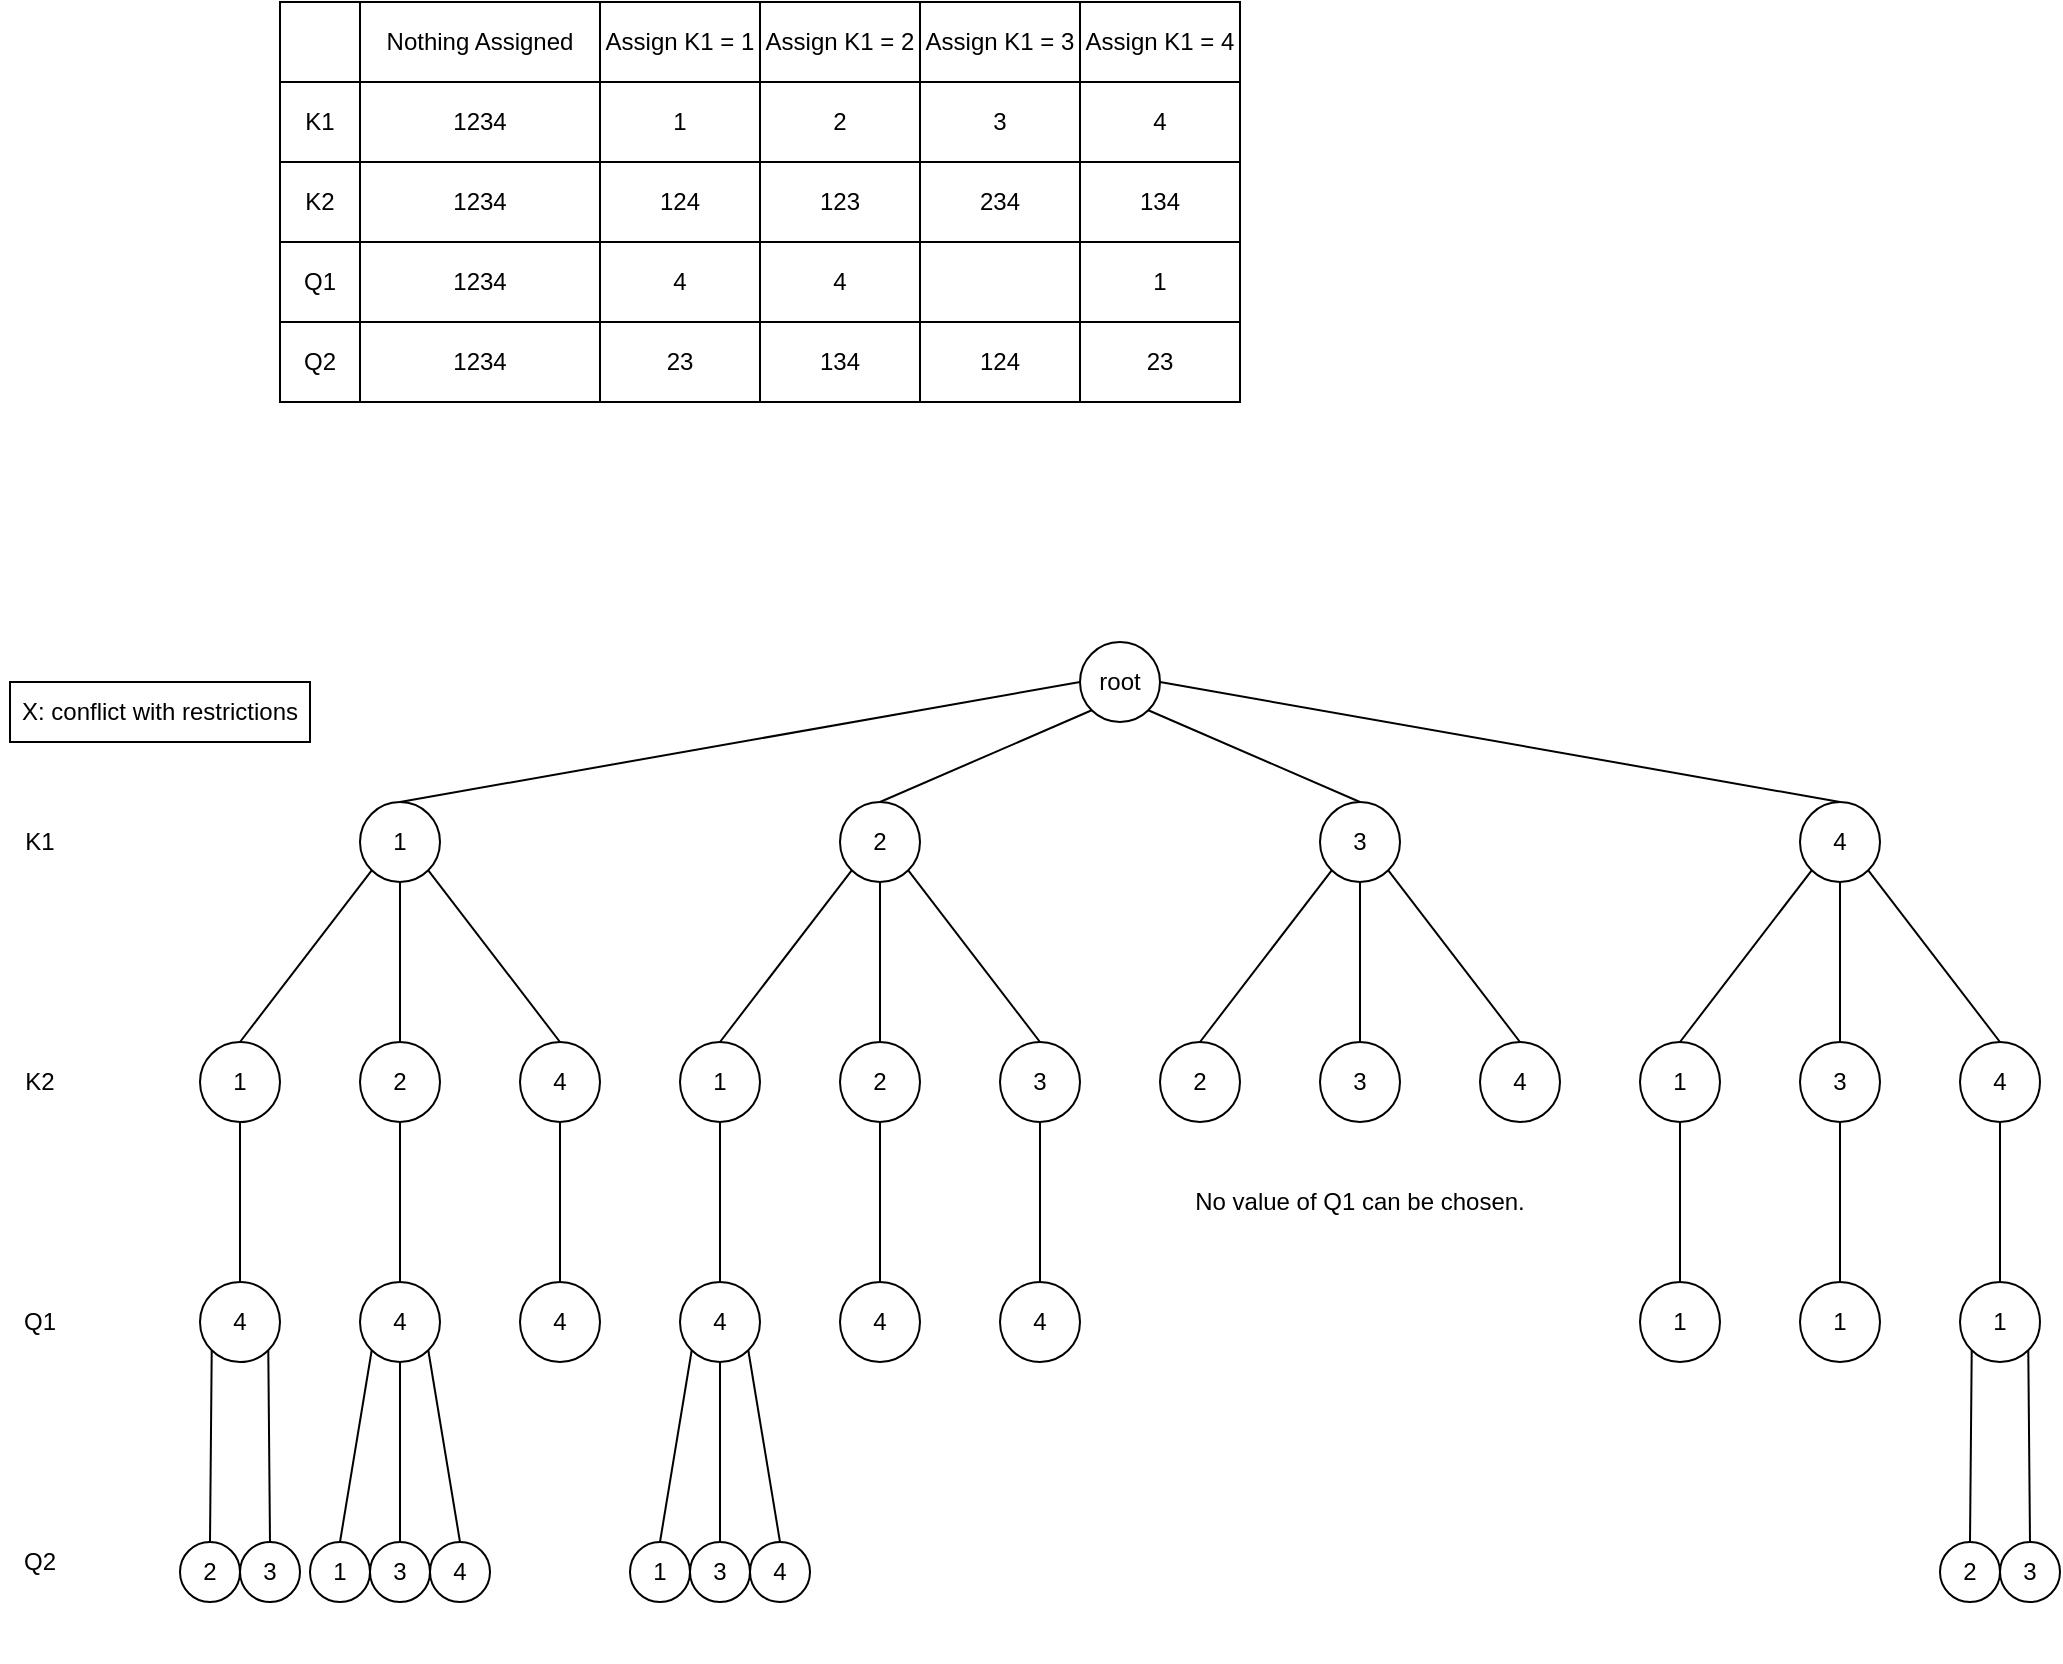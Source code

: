 <mxfile version="12.7.0" type="device"><diagram id="lPkrWO71H2mfUKzhfrYQ" name="Page-1"><mxGraphModel dx="1954" dy="982" grid="1" gridSize="10" guides="1" tooltips="1" connect="1" arrows="1" fold="1" page="1" pageScale="1" pageWidth="827" pageHeight="1169" math="0" shadow="0"><root><mxCell id="0"/><mxCell id="1" parent="0"/><mxCell id="3oShQ2EWenb39ZRBJE7d-5" value="K1" style="rounded=0;whiteSpace=wrap;html=1;" vertex="1" parent="1"><mxGeometry x="80" y="400" width="40" height="40" as="geometry"/></mxCell><mxCell id="3oShQ2EWenb39ZRBJE7d-6" value="K2" style="rounded=0;whiteSpace=wrap;html=1;" vertex="1" parent="1"><mxGeometry x="80" y="440" width="40" height="40" as="geometry"/></mxCell><mxCell id="3oShQ2EWenb39ZRBJE7d-7" value="Q1" style="rounded=0;whiteSpace=wrap;html=1;" vertex="1" parent="1"><mxGeometry x="80" y="480" width="40" height="40" as="geometry"/></mxCell><mxCell id="3oShQ2EWenb39ZRBJE7d-8" value="Q2" style="rounded=0;whiteSpace=wrap;html=1;" vertex="1" parent="1"><mxGeometry x="80" y="520" width="40" height="40" as="geometry"/></mxCell><mxCell id="3oShQ2EWenb39ZRBJE7d-9" value="1234" style="rounded=0;whiteSpace=wrap;html=1;" vertex="1" parent="1"><mxGeometry x="120" y="400" width="120" height="40" as="geometry"/></mxCell><mxCell id="3oShQ2EWenb39ZRBJE7d-10" value="" style="rounded=0;whiteSpace=wrap;html=1;" vertex="1" parent="1"><mxGeometry x="80" y="360" width="40" height="40" as="geometry"/></mxCell><mxCell id="3oShQ2EWenb39ZRBJE7d-11" value="Nothing Assigned" style="rounded=0;whiteSpace=wrap;html=1;" vertex="1" parent="1"><mxGeometry x="120" y="360" width="120" height="40" as="geometry"/></mxCell><mxCell id="3oShQ2EWenb39ZRBJE7d-12" value="1234" style="rounded=0;whiteSpace=wrap;html=1;" vertex="1" parent="1"><mxGeometry x="120" y="440" width="120" height="40" as="geometry"/></mxCell><mxCell id="3oShQ2EWenb39ZRBJE7d-13" value="1234" style="rounded=0;whiteSpace=wrap;html=1;" vertex="1" parent="1"><mxGeometry x="120" y="480" width="120" height="40" as="geometry"/></mxCell><mxCell id="3oShQ2EWenb39ZRBJE7d-16" value="1234" style="rounded=0;whiteSpace=wrap;html=1;" vertex="1" parent="1"><mxGeometry x="120" y="520" width="120" height="40" as="geometry"/></mxCell><mxCell id="3oShQ2EWenb39ZRBJE7d-17" value="Assign K1 = 1" style="rounded=0;whiteSpace=wrap;html=1;" vertex="1" parent="1"><mxGeometry x="240" y="360" width="80" height="40" as="geometry"/></mxCell><mxCell id="3oShQ2EWenb39ZRBJE7d-19" value="Assign K1 = 2" style="rounded=0;whiteSpace=wrap;html=1;" vertex="1" parent="1"><mxGeometry x="320" y="360" width="80" height="40" as="geometry"/></mxCell><mxCell id="3oShQ2EWenb39ZRBJE7d-20" value="Assign K1 = 3" style="rounded=0;whiteSpace=wrap;html=1;" vertex="1" parent="1"><mxGeometry x="400" y="360" width="80" height="40" as="geometry"/></mxCell><mxCell id="3oShQ2EWenb39ZRBJE7d-21" value="Assign K1 = 4" style="rounded=0;whiteSpace=wrap;html=1;" vertex="1" parent="1"><mxGeometry x="480" y="360" width="80" height="40" as="geometry"/></mxCell><mxCell id="3oShQ2EWenb39ZRBJE7d-22" value="1" style="rounded=0;whiteSpace=wrap;html=1;" vertex="1" parent="1"><mxGeometry x="240" y="400" width="80" height="40" as="geometry"/></mxCell><mxCell id="3oShQ2EWenb39ZRBJE7d-23" value="4" style="rounded=0;whiteSpace=wrap;html=1;" vertex="1" parent="1"><mxGeometry x="240" y="480" width="80" height="40" as="geometry"/></mxCell><mxCell id="3oShQ2EWenb39ZRBJE7d-24" value="23" style="rounded=0;whiteSpace=wrap;html=1;" vertex="1" parent="1"><mxGeometry x="240" y="520" width="80" height="40" as="geometry"/></mxCell><mxCell id="3oShQ2EWenb39ZRBJE7d-25" value="124" style="rounded=0;whiteSpace=wrap;html=1;" vertex="1" parent="1"><mxGeometry x="240" y="440" width="80" height="40" as="geometry"/></mxCell><mxCell id="3oShQ2EWenb39ZRBJE7d-26" value="2" style="rounded=0;whiteSpace=wrap;html=1;" vertex="1" parent="1"><mxGeometry x="320" y="400" width="80" height="40" as="geometry"/></mxCell><mxCell id="3oShQ2EWenb39ZRBJE7d-27" value="4" style="rounded=0;whiteSpace=wrap;html=1;" vertex="1" parent="1"><mxGeometry x="320" y="480" width="80" height="40" as="geometry"/></mxCell><mxCell id="3oShQ2EWenb39ZRBJE7d-28" value="134" style="rounded=0;whiteSpace=wrap;html=1;" vertex="1" parent="1"><mxGeometry x="320" y="520" width="80" height="40" as="geometry"/></mxCell><mxCell id="3oShQ2EWenb39ZRBJE7d-29" value="123" style="rounded=0;whiteSpace=wrap;html=1;" vertex="1" parent="1"><mxGeometry x="320" y="440" width="80" height="40" as="geometry"/></mxCell><mxCell id="3oShQ2EWenb39ZRBJE7d-30" value="3" style="rounded=0;whiteSpace=wrap;html=1;" vertex="1" parent="1"><mxGeometry x="400" y="400" width="80" height="40" as="geometry"/></mxCell><mxCell id="3oShQ2EWenb39ZRBJE7d-31" value="" style="rounded=0;whiteSpace=wrap;html=1;" vertex="1" parent="1"><mxGeometry x="400" y="480" width="80" height="40" as="geometry"/></mxCell><mxCell id="3oShQ2EWenb39ZRBJE7d-32" value="124" style="rounded=0;whiteSpace=wrap;html=1;" vertex="1" parent="1"><mxGeometry x="400" y="520" width="80" height="40" as="geometry"/></mxCell><mxCell id="3oShQ2EWenb39ZRBJE7d-33" value="234" style="rounded=0;whiteSpace=wrap;html=1;" vertex="1" parent="1"><mxGeometry x="400" y="440" width="80" height="40" as="geometry"/></mxCell><mxCell id="3oShQ2EWenb39ZRBJE7d-34" value="4" style="rounded=0;whiteSpace=wrap;html=1;" vertex="1" parent="1"><mxGeometry x="480" y="400" width="80" height="40" as="geometry"/></mxCell><mxCell id="3oShQ2EWenb39ZRBJE7d-35" value="1" style="rounded=0;whiteSpace=wrap;html=1;" vertex="1" parent="1"><mxGeometry x="480" y="480" width="80" height="40" as="geometry"/></mxCell><mxCell id="3oShQ2EWenb39ZRBJE7d-36" value="23" style="rounded=0;whiteSpace=wrap;html=1;" vertex="1" parent="1"><mxGeometry x="480" y="520" width="80" height="40" as="geometry"/></mxCell><mxCell id="3oShQ2EWenb39ZRBJE7d-37" value="134" style="rounded=0;whiteSpace=wrap;html=1;" vertex="1" parent="1"><mxGeometry x="480" y="440" width="80" height="40" as="geometry"/></mxCell><mxCell id="3oShQ2EWenb39ZRBJE7d-38" value="root" style="ellipse;whiteSpace=wrap;html=1;aspect=fixed;" vertex="1" parent="1"><mxGeometry x="480" y="680" width="40" height="40" as="geometry"/></mxCell><mxCell id="3oShQ2EWenb39ZRBJE7d-39" value="1" style="ellipse;whiteSpace=wrap;html=1;aspect=fixed;" vertex="1" parent="1"><mxGeometry x="120" y="760" width="40" height="40" as="geometry"/></mxCell><mxCell id="3oShQ2EWenb39ZRBJE7d-40" value="2" style="ellipse;whiteSpace=wrap;html=1;aspect=fixed;" vertex="1" parent="1"><mxGeometry x="360" y="760" width="40" height="40" as="geometry"/></mxCell><mxCell id="3oShQ2EWenb39ZRBJE7d-41" value="3" style="ellipse;whiteSpace=wrap;html=1;aspect=fixed;" vertex="1" parent="1"><mxGeometry x="600" y="760" width="40" height="40" as="geometry"/></mxCell><mxCell id="3oShQ2EWenb39ZRBJE7d-42" value="4" style="ellipse;whiteSpace=wrap;html=1;aspect=fixed;" vertex="1" parent="1"><mxGeometry x="840" y="760" width="40" height="40" as="geometry"/></mxCell><mxCell id="3oShQ2EWenb39ZRBJE7d-51" value="" style="endArrow=none;html=1;entryX=0;entryY=0.5;entryDx=0;entryDy=0;exitX=0.5;exitY=0;exitDx=0;exitDy=0;" edge="1" parent="1" source="3oShQ2EWenb39ZRBJE7d-39" target="3oShQ2EWenb39ZRBJE7d-38"><mxGeometry width="50" height="50" relative="1" as="geometry"><mxPoint x="365" y="770" as="sourcePoint"/><mxPoint x="415" y="720" as="targetPoint"/></mxGeometry></mxCell><mxCell id="3oShQ2EWenb39ZRBJE7d-52" value="" style="endArrow=none;html=1;entryX=0;entryY=1;entryDx=0;entryDy=0;exitX=0.5;exitY=0;exitDx=0;exitDy=0;" edge="1" parent="1" source="3oShQ2EWenb39ZRBJE7d-40" target="3oShQ2EWenb39ZRBJE7d-38"><mxGeometry width="50" height="50" relative="1" as="geometry"><mxPoint x="315" y="840" as="sourcePoint"/><mxPoint x="365" y="790" as="targetPoint"/></mxGeometry></mxCell><mxCell id="3oShQ2EWenb39ZRBJE7d-53" value="" style="endArrow=none;html=1;entryX=1;entryY=1;entryDx=0;entryDy=0;exitX=0.5;exitY=0;exitDx=0;exitDy=0;" edge="1" parent="1" source="3oShQ2EWenb39ZRBJE7d-41" target="3oShQ2EWenb39ZRBJE7d-38"><mxGeometry width="50" height="50" relative="1" as="geometry"><mxPoint x="465" y="820" as="sourcePoint"/><mxPoint x="515" y="770" as="targetPoint"/></mxGeometry></mxCell><mxCell id="3oShQ2EWenb39ZRBJE7d-54" value="" style="endArrow=none;html=1;entryX=1;entryY=0.5;entryDx=0;entryDy=0;exitX=0.5;exitY=0;exitDx=0;exitDy=0;" edge="1" parent="1" source="3oShQ2EWenb39ZRBJE7d-42" target="3oShQ2EWenb39ZRBJE7d-38"><mxGeometry width="50" height="50" relative="1" as="geometry"><mxPoint x="605" y="750" as="sourcePoint"/><mxPoint x="655" y="700" as="targetPoint"/></mxGeometry></mxCell><mxCell id="3oShQ2EWenb39ZRBJE7d-55" value="K1" style="text;html=1;strokeColor=none;fillColor=none;align=center;verticalAlign=middle;whiteSpace=wrap;rounded=0;" vertex="1" parent="1"><mxGeometry x="-60" y="770" width="40" height="20" as="geometry"/></mxCell><mxCell id="3oShQ2EWenb39ZRBJE7d-56" value="K2" style="text;html=1;strokeColor=none;fillColor=none;align=center;verticalAlign=middle;whiteSpace=wrap;rounded=0;" vertex="1" parent="1"><mxGeometry x="-60" y="890" width="40" height="20" as="geometry"/></mxCell><mxCell id="3oShQ2EWenb39ZRBJE7d-75" value="1" style="ellipse;whiteSpace=wrap;html=1;aspect=fixed;" vertex="1" parent="1"><mxGeometry x="40" y="880" width="40" height="40" as="geometry"/></mxCell><mxCell id="3oShQ2EWenb39ZRBJE7d-76" value="2" style="ellipse;whiteSpace=wrap;html=1;aspect=fixed;" vertex="1" parent="1"><mxGeometry x="120" y="880" width="40" height="40" as="geometry"/></mxCell><mxCell id="3oShQ2EWenb39ZRBJE7d-77" value="4" style="ellipse;whiteSpace=wrap;html=1;aspect=fixed;" vertex="1" parent="1"><mxGeometry x="200" y="880" width="40" height="40" as="geometry"/></mxCell><mxCell id="3oShQ2EWenb39ZRBJE7d-78" value="1" style="ellipse;whiteSpace=wrap;html=1;aspect=fixed;" vertex="1" parent="1"><mxGeometry x="280" y="880" width="40" height="40" as="geometry"/></mxCell><mxCell id="3oShQ2EWenb39ZRBJE7d-79" value="2" style="ellipse;whiteSpace=wrap;html=1;aspect=fixed;" vertex="1" parent="1"><mxGeometry x="360" y="880" width="40" height="40" as="geometry"/></mxCell><mxCell id="3oShQ2EWenb39ZRBJE7d-80" value="3" style="ellipse;whiteSpace=wrap;html=1;aspect=fixed;" vertex="1" parent="1"><mxGeometry x="440" y="880" width="40" height="40" as="geometry"/></mxCell><mxCell id="3oShQ2EWenb39ZRBJE7d-81" value="2" style="ellipse;whiteSpace=wrap;html=1;aspect=fixed;" vertex="1" parent="1"><mxGeometry x="520" y="880" width="40" height="40" as="geometry"/></mxCell><mxCell id="3oShQ2EWenb39ZRBJE7d-82" value="3" style="ellipse;whiteSpace=wrap;html=1;aspect=fixed;" vertex="1" parent="1"><mxGeometry x="600" y="880" width="40" height="40" as="geometry"/></mxCell><mxCell id="3oShQ2EWenb39ZRBJE7d-83" value="4" style="ellipse;whiteSpace=wrap;html=1;aspect=fixed;" vertex="1" parent="1"><mxGeometry x="680" y="880" width="40" height="40" as="geometry"/></mxCell><mxCell id="3oShQ2EWenb39ZRBJE7d-84" value="1" style="ellipse;whiteSpace=wrap;html=1;aspect=fixed;" vertex="1" parent="1"><mxGeometry x="760" y="880" width="40" height="40" as="geometry"/></mxCell><mxCell id="3oShQ2EWenb39ZRBJE7d-85" value="3" style="ellipse;whiteSpace=wrap;html=1;aspect=fixed;" vertex="1" parent="1"><mxGeometry x="840" y="880" width="40" height="40" as="geometry"/></mxCell><mxCell id="3oShQ2EWenb39ZRBJE7d-86" value="4" style="ellipse;whiteSpace=wrap;html=1;aspect=fixed;" vertex="1" parent="1"><mxGeometry x="920" y="880" width="40" height="40" as="geometry"/></mxCell><mxCell id="3oShQ2EWenb39ZRBJE7d-87" value="" style="endArrow=none;html=1;entryX=0;entryY=1;entryDx=0;entryDy=0;exitX=0.5;exitY=0;exitDx=0;exitDy=0;" edge="1" parent="1" source="3oShQ2EWenb39ZRBJE7d-75" target="3oShQ2EWenb39ZRBJE7d-39"><mxGeometry width="50" height="50" relative="1" as="geometry"><mxPoint x="110" y="870" as="sourcePoint"/><mxPoint x="160" y="820" as="targetPoint"/></mxGeometry></mxCell><mxCell id="3oShQ2EWenb39ZRBJE7d-88" value="" style="endArrow=none;html=1;entryX=0.5;entryY=1;entryDx=0;entryDy=0;exitX=0.5;exitY=0;exitDx=0;exitDy=0;" edge="1" parent="1" source="3oShQ2EWenb39ZRBJE7d-76" target="3oShQ2EWenb39ZRBJE7d-39"><mxGeometry width="50" height="50" relative="1" as="geometry"><mxPoint x="140" y="880" as="sourcePoint"/><mxPoint x="190" y="830" as="targetPoint"/></mxGeometry></mxCell><mxCell id="3oShQ2EWenb39ZRBJE7d-90" value="" style="endArrow=none;html=1;entryX=1;entryY=1;entryDx=0;entryDy=0;exitX=0.5;exitY=0;exitDx=0;exitDy=0;" edge="1" parent="1" source="3oShQ2EWenb39ZRBJE7d-77" target="3oShQ2EWenb39ZRBJE7d-39"><mxGeometry width="50" height="50" relative="1" as="geometry"><mxPoint x="190" y="870" as="sourcePoint"/><mxPoint x="240" y="820" as="targetPoint"/></mxGeometry></mxCell><mxCell id="3oShQ2EWenb39ZRBJE7d-92" value="" style="endArrow=none;html=1;entryX=0;entryY=1;entryDx=0;entryDy=0;exitX=0.5;exitY=0;exitDx=0;exitDy=0;" edge="1" parent="1" source="3oShQ2EWenb39ZRBJE7d-78" target="3oShQ2EWenb39ZRBJE7d-40"><mxGeometry width="50" height="50" relative="1" as="geometry"><mxPoint x="10" y="990" as="sourcePoint"/><mxPoint x="60" y="940" as="targetPoint"/></mxGeometry></mxCell><mxCell id="3oShQ2EWenb39ZRBJE7d-93" value="" style="endArrow=none;html=1;entryX=0.5;entryY=1;entryDx=0;entryDy=0;exitX=0.5;exitY=0;exitDx=0;exitDy=0;" edge="1" parent="1" source="3oShQ2EWenb39ZRBJE7d-79" target="3oShQ2EWenb39ZRBJE7d-40"><mxGeometry width="50" height="50" relative="1" as="geometry"><mxPoint x="10" y="990" as="sourcePoint"/><mxPoint x="60" y="940" as="targetPoint"/></mxGeometry></mxCell><mxCell id="3oShQ2EWenb39ZRBJE7d-94" value="" style="endArrow=none;html=1;entryX=1;entryY=1;entryDx=0;entryDy=0;exitX=0.5;exitY=0;exitDx=0;exitDy=0;" edge="1" parent="1" source="3oShQ2EWenb39ZRBJE7d-80" target="3oShQ2EWenb39ZRBJE7d-40"><mxGeometry width="50" height="50" relative="1" as="geometry"><mxPoint x="410" y="890" as="sourcePoint"/><mxPoint x="460" y="840" as="targetPoint"/></mxGeometry></mxCell><mxCell id="3oShQ2EWenb39ZRBJE7d-95" value="" style="endArrow=none;html=1;entryX=0;entryY=1;entryDx=0;entryDy=0;exitX=0.5;exitY=0;exitDx=0;exitDy=0;" edge="1" parent="1" source="3oShQ2EWenb39ZRBJE7d-81" target="3oShQ2EWenb39ZRBJE7d-41"><mxGeometry width="50" height="50" relative="1" as="geometry"><mxPoint x="500" y="880" as="sourcePoint"/><mxPoint x="550" y="830" as="targetPoint"/></mxGeometry></mxCell><mxCell id="3oShQ2EWenb39ZRBJE7d-96" value="" style="endArrow=none;html=1;entryX=0.5;entryY=1;entryDx=0;entryDy=0;exitX=0.5;exitY=0;exitDx=0;exitDy=0;" edge="1" parent="1" source="3oShQ2EWenb39ZRBJE7d-82" target="3oShQ2EWenb39ZRBJE7d-41"><mxGeometry width="50" height="50" relative="1" as="geometry"><mxPoint x="600" y="880" as="sourcePoint"/><mxPoint x="650" y="830" as="targetPoint"/></mxGeometry></mxCell><mxCell id="3oShQ2EWenb39ZRBJE7d-97" value="" style="endArrow=none;html=1;entryX=1;entryY=1;entryDx=0;entryDy=0;exitX=0.5;exitY=0;exitDx=0;exitDy=0;" edge="1" parent="1" source="3oShQ2EWenb39ZRBJE7d-83" target="3oShQ2EWenb39ZRBJE7d-41"><mxGeometry width="50" height="50" relative="1" as="geometry"><mxPoint x="650" y="880" as="sourcePoint"/><mxPoint x="700" y="830" as="targetPoint"/></mxGeometry></mxCell><mxCell id="3oShQ2EWenb39ZRBJE7d-98" value="" style="endArrow=none;html=1;entryX=0;entryY=1;entryDx=0;entryDy=0;exitX=0.5;exitY=0;exitDx=0;exitDy=0;" edge="1" parent="1" source="3oShQ2EWenb39ZRBJE7d-84" target="3oShQ2EWenb39ZRBJE7d-42"><mxGeometry width="50" height="50" relative="1" as="geometry"><mxPoint x="750" y="880" as="sourcePoint"/><mxPoint x="800" y="830" as="targetPoint"/></mxGeometry></mxCell><mxCell id="3oShQ2EWenb39ZRBJE7d-99" value="" style="endArrow=none;html=1;entryX=0.5;entryY=1;entryDx=0;entryDy=0;exitX=0.5;exitY=0;exitDx=0;exitDy=0;" edge="1" parent="1" source="3oShQ2EWenb39ZRBJE7d-85" target="3oShQ2EWenb39ZRBJE7d-42"><mxGeometry width="50" height="50" relative="1" as="geometry"><mxPoint x="820" y="880" as="sourcePoint"/><mxPoint x="870" y="830" as="targetPoint"/></mxGeometry></mxCell><mxCell id="3oShQ2EWenb39ZRBJE7d-100" value="" style="endArrow=none;html=1;entryX=1;entryY=1;entryDx=0;entryDy=0;exitX=0.5;exitY=0;exitDx=0;exitDy=0;" edge="1" parent="1" source="3oShQ2EWenb39ZRBJE7d-86" target="3oShQ2EWenb39ZRBJE7d-42"><mxGeometry width="50" height="50" relative="1" as="geometry"><mxPoint x="900" y="880" as="sourcePoint"/><mxPoint x="950" y="830" as="targetPoint"/></mxGeometry></mxCell><mxCell id="3oShQ2EWenb39ZRBJE7d-101" value="" style="endArrow=none;html=1;entryX=0.5;entryY=1;entryDx=0;entryDy=0;exitX=0.5;exitY=0;exitDx=0;exitDy=0;" edge="1" parent="1" source="3oShQ2EWenb39ZRBJE7d-102" target="3oShQ2EWenb39ZRBJE7d-75"><mxGeometry width="50" height="50" relative="1" as="geometry"><mxPoint x="130" y="990" as="sourcePoint"/><mxPoint x="80" y="970" as="targetPoint"/></mxGeometry></mxCell><mxCell id="3oShQ2EWenb39ZRBJE7d-102" value="4" style="ellipse;whiteSpace=wrap;html=1;aspect=fixed;" vertex="1" parent="1"><mxGeometry x="40" y="1000" width="40" height="40" as="geometry"/></mxCell><mxCell id="3oShQ2EWenb39ZRBJE7d-103" value="Q1" style="text;html=1;strokeColor=none;fillColor=none;align=center;verticalAlign=middle;whiteSpace=wrap;rounded=0;" vertex="1" parent="1"><mxGeometry x="-60" y="1010" width="40" height="20" as="geometry"/></mxCell><mxCell id="3oShQ2EWenb39ZRBJE7d-104" value="" style="endArrow=none;html=1;entryX=0;entryY=1;entryDx=0;entryDy=0;exitX=0.5;exitY=0;exitDx=0;exitDy=0;" edge="1" parent="1" source="3oShQ2EWenb39ZRBJE7d-105" target="3oShQ2EWenb39ZRBJE7d-102"><mxGeometry width="50" height="50" relative="1" as="geometry"><mxPoint x="60" y="1110" as="sourcePoint"/><mxPoint x="130" y="1070" as="targetPoint"/></mxGeometry></mxCell><mxCell id="3oShQ2EWenb39ZRBJE7d-105" value="2" style="ellipse;whiteSpace=wrap;html=1;aspect=fixed;" vertex="1" parent="1"><mxGeometry x="30" y="1130" width="30" height="30" as="geometry"/></mxCell><mxCell id="3oShQ2EWenb39ZRBJE7d-106" value="Q2" style="text;html=1;strokeColor=none;fillColor=none;align=center;verticalAlign=middle;whiteSpace=wrap;rounded=0;" vertex="1" parent="1"><mxGeometry x="-60" y="1130" width="40" height="20" as="geometry"/></mxCell><mxCell id="3oShQ2EWenb39ZRBJE7d-107" value="" style="endArrow=none;html=1;exitX=0.5;exitY=0;exitDx=0;exitDy=0;entryX=1;entryY=1;entryDx=0;entryDy=0;" edge="1" parent="1" source="3oShQ2EWenb39ZRBJE7d-108" target="3oShQ2EWenb39ZRBJE7d-102"><mxGeometry width="50" height="50" relative="1" as="geometry"><mxPoint x="110" y="1110" as="sourcePoint"/><mxPoint x="70" y="1050" as="targetPoint"/></mxGeometry></mxCell><mxCell id="3oShQ2EWenb39ZRBJE7d-108" value="3" style="ellipse;whiteSpace=wrap;html=1;aspect=fixed;" vertex="1" parent="1"><mxGeometry x="60" y="1130" width="30" height="30" as="geometry"/></mxCell><mxCell id="3oShQ2EWenb39ZRBJE7d-109" value="" style="endArrow=none;html=1;entryX=0.5;entryY=1;entryDx=0;entryDy=0;exitX=0.5;exitY=0;exitDx=0;exitDy=0;" edge="1" parent="1" source="3oShQ2EWenb39ZRBJE7d-110" target="3oShQ2EWenb39ZRBJE7d-76"><mxGeometry width="50" height="50" relative="1" as="geometry"><mxPoint x="140" y="1000" as="sourcePoint"/><mxPoint x="150" y="960" as="targetPoint"/></mxGeometry></mxCell><mxCell id="3oShQ2EWenb39ZRBJE7d-110" value="4" style="ellipse;whiteSpace=wrap;html=1;aspect=fixed;" vertex="1" parent="1"><mxGeometry x="120" y="1000" width="40" height="40" as="geometry"/></mxCell><mxCell id="3oShQ2EWenb39ZRBJE7d-111" value="" style="endArrow=none;html=1;entryX=0;entryY=1;entryDx=0;entryDy=0;exitX=0.5;exitY=0;exitDx=0;exitDy=0;" edge="1" parent="1" source="3oShQ2EWenb39ZRBJE7d-112" target="3oShQ2EWenb39ZRBJE7d-110"><mxGeometry width="50" height="50" relative="1" as="geometry"><mxPoint x="150" y="1120" as="sourcePoint"/><mxPoint x="250" y="1100" as="targetPoint"/></mxGeometry></mxCell><mxCell id="3oShQ2EWenb39ZRBJE7d-112" value="1" style="ellipse;whiteSpace=wrap;html=1;aspect=fixed;" vertex="1" parent="1"><mxGeometry x="95" y="1130" width="30" height="30" as="geometry"/></mxCell><mxCell id="3oShQ2EWenb39ZRBJE7d-113" value="3" style="ellipse;whiteSpace=wrap;html=1;aspect=fixed;" vertex="1" parent="1"><mxGeometry x="125" y="1130" width="30" height="30" as="geometry"/></mxCell><mxCell id="3oShQ2EWenb39ZRBJE7d-114" value="4" style="ellipse;whiteSpace=wrap;html=1;aspect=fixed;" vertex="1" parent="1"><mxGeometry x="155" y="1130" width="30" height="30" as="geometry"/></mxCell><mxCell id="3oShQ2EWenb39ZRBJE7d-115" value="" style="endArrow=none;html=1;entryX=0.5;entryY=1;entryDx=0;entryDy=0;exitX=0.5;exitY=0;exitDx=0;exitDy=0;" edge="1" parent="1" source="3oShQ2EWenb39ZRBJE7d-113" target="3oShQ2EWenb39ZRBJE7d-110"><mxGeometry width="50" height="50" relative="1" as="geometry"><mxPoint x="210" y="1090" as="sourcePoint"/><mxPoint x="260" y="1040" as="targetPoint"/></mxGeometry></mxCell><mxCell id="3oShQ2EWenb39ZRBJE7d-116" value="" style="endArrow=none;html=1;entryX=1;entryY=1;entryDx=0;entryDy=0;exitX=0.5;exitY=0;exitDx=0;exitDy=0;" edge="1" parent="1" source="3oShQ2EWenb39ZRBJE7d-114" target="3oShQ2EWenb39ZRBJE7d-110"><mxGeometry width="50" height="50" relative="1" as="geometry"><mxPoint x="280" y="1120" as="sourcePoint"/><mxPoint x="330" y="1070" as="targetPoint"/></mxGeometry></mxCell><mxCell id="3oShQ2EWenb39ZRBJE7d-120" value="" style="endArrow=none;html=1;entryX=0.5;entryY=1;entryDx=0;entryDy=0;exitX=0.5;exitY=0;exitDx=0;exitDy=0;" edge="1" parent="1" source="3oShQ2EWenb39ZRBJE7d-121" target="3oShQ2EWenb39ZRBJE7d-77"><mxGeometry width="50" height="50" relative="1" as="geometry"><mxPoint x="220" y="1000" as="sourcePoint"/><mxPoint x="260" y="970" as="targetPoint"/></mxGeometry></mxCell><mxCell id="3oShQ2EWenb39ZRBJE7d-121" value="4" style="ellipse;whiteSpace=wrap;html=1;aspect=fixed;" vertex="1" parent="1"><mxGeometry x="200" y="1000" width="40" height="40" as="geometry"/></mxCell><mxCell id="3oShQ2EWenb39ZRBJE7d-122" value="" style="endArrow=none;html=1;entryX=0.5;entryY=1;entryDx=0;entryDy=0;exitX=0.5;exitY=0;exitDx=0;exitDy=0;" edge="1" parent="1" source="3oShQ2EWenb39ZRBJE7d-123" target="3oShQ2EWenb39ZRBJE7d-78"><mxGeometry width="50" height="50" relative="1" as="geometry"><mxPoint x="300" y="1020" as="sourcePoint"/><mxPoint x="300" y="940" as="targetPoint"/></mxGeometry></mxCell><mxCell id="3oShQ2EWenb39ZRBJE7d-123" value="4" style="ellipse;whiteSpace=wrap;html=1;aspect=fixed;" vertex="1" parent="1"><mxGeometry x="280" y="1000" width="40" height="40" as="geometry"/></mxCell><mxCell id="3oShQ2EWenb39ZRBJE7d-126" value="" style="endArrow=none;html=1;exitX=0.5;exitY=0;exitDx=0;exitDy=0;entryX=0.5;entryY=1;entryDx=0;entryDy=0;" edge="1" parent="1" source="3oShQ2EWenb39ZRBJE7d-127" target="3oShQ2EWenb39ZRBJE7d-79"><mxGeometry width="50" height="50" relative="1" as="geometry"><mxPoint x="380" y="1000" as="sourcePoint"/><mxPoint x="410" y="930" as="targetPoint"/></mxGeometry></mxCell><mxCell id="3oShQ2EWenb39ZRBJE7d-127" value="4" style="ellipse;whiteSpace=wrap;html=1;aspect=fixed;" vertex="1" parent="1"><mxGeometry x="360" y="1000" width="40" height="40" as="geometry"/></mxCell><mxCell id="3oShQ2EWenb39ZRBJE7d-128" value="" style="endArrow=none;html=1;entryX=0.5;entryY=1;entryDx=0;entryDy=0;exitX=0.5;exitY=0;exitDx=0;exitDy=0;" edge="1" parent="1" source="3oShQ2EWenb39ZRBJE7d-129" target="3oShQ2EWenb39ZRBJE7d-80"><mxGeometry width="50" height="50" relative="1" as="geometry"><mxPoint x="460" y="1000" as="sourcePoint"/><mxPoint x="460" y="900" as="targetPoint"/></mxGeometry></mxCell><mxCell id="3oShQ2EWenb39ZRBJE7d-129" value="4" style="ellipse;whiteSpace=wrap;html=1;aspect=fixed;" vertex="1" parent="1"><mxGeometry x="440" y="1000" width="40" height="40" as="geometry"/></mxCell><mxCell id="3oShQ2EWenb39ZRBJE7d-130" value="" style="endArrow=none;html=1;entryX=0;entryY=1;entryDx=0;entryDy=0;exitX=0.5;exitY=0;exitDx=0;exitDy=0;" edge="1" parent="1"><mxGeometry width="50" height="50" relative="1" as="geometry"><mxPoint x="270" y="1130" as="sourcePoint"/><mxPoint x="285.858" y="1034.142" as="targetPoint"/></mxGeometry></mxCell><mxCell id="3oShQ2EWenb39ZRBJE7d-131" value="3" style="ellipse;whiteSpace=wrap;html=1;aspect=fixed;" vertex="1" parent="1"><mxGeometry x="285" y="1130" width="30" height="30" as="geometry"/></mxCell><mxCell id="3oShQ2EWenb39ZRBJE7d-132" value="" style="endArrow=none;html=1;entryX=0.5;entryY=1;entryDx=0;entryDy=0;exitX=0.5;exitY=0;exitDx=0;exitDy=0;" edge="1" parent="1" source="3oShQ2EWenb39ZRBJE7d-131"><mxGeometry width="50" height="50" relative="1" as="geometry"><mxPoint x="370" y="1090" as="sourcePoint"/><mxPoint x="300" y="1040" as="targetPoint"/></mxGeometry></mxCell><mxCell id="3oShQ2EWenb39ZRBJE7d-133" value="" style="endArrow=none;html=1;entryX=1;entryY=1;entryDx=0;entryDy=0;exitX=0.5;exitY=0;exitDx=0;exitDy=0;" edge="1" parent="1"><mxGeometry width="50" height="50" relative="1" as="geometry"><mxPoint x="330" y="1130" as="sourcePoint"/><mxPoint x="314.142" y="1034.142" as="targetPoint"/></mxGeometry></mxCell><mxCell id="3oShQ2EWenb39ZRBJE7d-134" value="1" style="ellipse;whiteSpace=wrap;html=1;aspect=fixed;" vertex="1" parent="1"><mxGeometry x="255" y="1130" width="30" height="30" as="geometry"/></mxCell><mxCell id="3oShQ2EWenb39ZRBJE7d-135" value="4" style="ellipse;whiteSpace=wrap;html=1;aspect=fixed;" vertex="1" parent="1"><mxGeometry x="315" y="1130" width="30" height="30" as="geometry"/></mxCell><mxCell id="3oShQ2EWenb39ZRBJE7d-137" value="" style="endArrow=none;html=1;entryX=0.5;entryY=1;entryDx=0;entryDy=0;exitX=0.5;exitY=0;exitDx=0;exitDy=0;" edge="1" parent="1" source="3oShQ2EWenb39ZRBJE7d-138"><mxGeometry width="50" height="50" relative="1" as="geometry"><mxPoint x="780" y="1000" as="sourcePoint"/><mxPoint x="780" y="920" as="targetPoint"/></mxGeometry></mxCell><mxCell id="3oShQ2EWenb39ZRBJE7d-138" value="1" style="ellipse;whiteSpace=wrap;html=1;aspect=fixed;" vertex="1" parent="1"><mxGeometry x="760" y="1000" width="40" height="40" as="geometry"/></mxCell><mxCell id="3oShQ2EWenb39ZRBJE7d-139" value="" style="endArrow=none;html=1;entryX=0.5;entryY=1;entryDx=0;entryDy=0;exitX=0.5;exitY=0;exitDx=0;exitDy=0;" edge="1" parent="1" source="3oShQ2EWenb39ZRBJE7d-140"><mxGeometry width="50" height="50" relative="1" as="geometry"><mxPoint x="860" y="1000" as="sourcePoint"/><mxPoint x="860" y="920" as="targetPoint"/></mxGeometry></mxCell><mxCell id="3oShQ2EWenb39ZRBJE7d-140" value="1" style="ellipse;whiteSpace=wrap;html=1;aspect=fixed;" vertex="1" parent="1"><mxGeometry x="840" y="1000" width="40" height="40" as="geometry"/></mxCell><mxCell id="3oShQ2EWenb39ZRBJE7d-141" value="" style="endArrow=none;html=1;entryX=0.5;entryY=1;entryDx=0;entryDy=0;exitX=0.5;exitY=0;exitDx=0;exitDy=0;" edge="1" parent="1" source="3oShQ2EWenb39ZRBJE7d-142"><mxGeometry width="50" height="50" relative="1" as="geometry"><mxPoint x="940" y="1000" as="sourcePoint"/><mxPoint x="940" y="920" as="targetPoint"/></mxGeometry></mxCell><mxCell id="3oShQ2EWenb39ZRBJE7d-142" value="1" style="ellipse;whiteSpace=wrap;html=1;aspect=fixed;" vertex="1" parent="1"><mxGeometry x="920" y="1000" width="40" height="40" as="geometry"/></mxCell><mxCell id="3oShQ2EWenb39ZRBJE7d-147" value="" style="endArrow=none;html=1;entryX=0;entryY=1;entryDx=0;entryDy=0;exitX=0.5;exitY=0;exitDx=0;exitDy=0;" edge="1" parent="1" source="3oShQ2EWenb39ZRBJE7d-148"><mxGeometry width="50" height="50" relative="1" as="geometry"><mxPoint x="940" y="1110" as="sourcePoint"/><mxPoint x="925.858" y="1034.142" as="targetPoint"/></mxGeometry></mxCell><mxCell id="3oShQ2EWenb39ZRBJE7d-148" value="2" style="ellipse;whiteSpace=wrap;html=1;aspect=fixed;" vertex="1" parent="1"><mxGeometry x="910" y="1130" width="30" height="30" as="geometry"/></mxCell><mxCell id="3oShQ2EWenb39ZRBJE7d-149" value="" style="endArrow=none;html=1;exitX=0.5;exitY=0;exitDx=0;exitDy=0;entryX=1;entryY=1;entryDx=0;entryDy=0;" edge="1" parent="1" source="3oShQ2EWenb39ZRBJE7d-150"><mxGeometry width="50" height="50" relative="1" as="geometry"><mxPoint x="990" y="1110" as="sourcePoint"/><mxPoint x="954.142" y="1034.142" as="targetPoint"/></mxGeometry></mxCell><mxCell id="3oShQ2EWenb39ZRBJE7d-150" value="3" style="ellipse;whiteSpace=wrap;html=1;aspect=fixed;" vertex="1" parent="1"><mxGeometry x="940" y="1130" width="30" height="30" as="geometry"/></mxCell><mxCell id="3oShQ2EWenb39ZRBJE7d-151" value="" style="shape=image;html=1;verticalAlign=top;verticalLabelPosition=bottom;labelBackgroundColor=#ffffff;imageAspect=0;aspect=fixed;image=https://cdn0.iconfinder.com/data/icons/slim-square-icons-basics/100/basics-22-128.png" vertex="1" parent="1"><mxGeometry x="30" y="1160" width="30" height="30" as="geometry"/></mxCell><mxCell id="3oShQ2EWenb39ZRBJE7d-152" value="" style="shape=image;html=1;verticalAlign=top;verticalLabelPosition=bottom;labelBackgroundColor=#ffffff;imageAspect=0;aspect=fixed;image=https://cdn0.iconfinder.com/data/icons/slim-square-icons-basics/100/basics-22-128.png" vertex="1" parent="1"><mxGeometry x="60" y="1160" width="30" height="30" as="geometry"/></mxCell><mxCell id="3oShQ2EWenb39ZRBJE7d-153" value="" style="shape=image;html=1;verticalAlign=top;verticalLabelPosition=bottom;labelBackgroundColor=#ffffff;imageAspect=0;aspect=fixed;image=https://cdn0.iconfinder.com/data/icons/slim-square-icons-basics/100/basics-22-128.png" vertex="1" parent="1"><mxGeometry x="95" y="1160" width="30" height="30" as="geometry"/></mxCell><mxCell id="3oShQ2EWenb39ZRBJE7d-154" value="" style="shape=image;html=1;verticalAlign=top;verticalLabelPosition=bottom;labelBackgroundColor=#ffffff;imageAspect=0;aspect=fixed;image=https://cdn0.iconfinder.com/data/icons/slim-square-icons-basics/100/basics-22-128.png" vertex="1" parent="1"><mxGeometry x="125" y="1160" width="30" height="30" as="geometry"/></mxCell><mxCell id="3oShQ2EWenb39ZRBJE7d-155" value="" style="shape=image;html=1;verticalAlign=top;verticalLabelPosition=bottom;labelBackgroundColor=#ffffff;imageAspect=0;aspect=fixed;image=https://cdn0.iconfinder.com/data/icons/slim-square-icons-basics/100/basics-22-128.png" vertex="1" parent="1"><mxGeometry x="155" y="1160" width="30" height="30" as="geometry"/></mxCell><mxCell id="3oShQ2EWenb39ZRBJE7d-156" value="" style="shape=image;html=1;verticalAlign=top;verticalLabelPosition=bottom;labelBackgroundColor=#ffffff;imageAspect=0;aspect=fixed;image=https://cdn0.iconfinder.com/data/icons/slim-square-icons-basics/100/basics-22-128.png" vertex="1" parent="1"><mxGeometry x="205" y="1040" width="30" height="30" as="geometry"/></mxCell><mxCell id="3oShQ2EWenb39ZRBJE7d-157" value="" style="shape=image;html=1;verticalAlign=top;verticalLabelPosition=bottom;labelBackgroundColor=#ffffff;imageAspect=0;aspect=fixed;image=https://cdn0.iconfinder.com/data/icons/slim-square-icons-basics/100/basics-22-128.png" vertex="1" parent="1"><mxGeometry x="255" y="1160" width="30" height="30" as="geometry"/></mxCell><mxCell id="3oShQ2EWenb39ZRBJE7d-158" value="" style="shape=image;html=1;verticalAlign=top;verticalLabelPosition=bottom;labelBackgroundColor=#ffffff;imageAspect=0;aspect=fixed;image=https://cdn0.iconfinder.com/data/icons/slim-square-icons-basics/100/basics-22-128.png" vertex="1" parent="1"><mxGeometry x="285" y="1160" width="30" height="30" as="geometry"/></mxCell><mxCell id="3oShQ2EWenb39ZRBJE7d-159" value="" style="shape=image;html=1;verticalAlign=top;verticalLabelPosition=bottom;labelBackgroundColor=#ffffff;imageAspect=0;aspect=fixed;image=https://cdn0.iconfinder.com/data/icons/slim-square-icons-basics/100/basics-22-128.png" vertex="1" parent="1"><mxGeometry x="315" y="1160" width="30" height="30" as="geometry"/></mxCell><mxCell id="3oShQ2EWenb39ZRBJE7d-160" value="" style="shape=image;html=1;verticalAlign=top;verticalLabelPosition=bottom;labelBackgroundColor=#ffffff;imageAspect=0;aspect=fixed;image=https://cdn0.iconfinder.com/data/icons/slim-square-icons-basics/100/basics-22-128.png" vertex="1" parent="1"><mxGeometry x="365" y="1040" width="30" height="30" as="geometry"/></mxCell><mxCell id="3oShQ2EWenb39ZRBJE7d-161" value="" style="shape=image;html=1;verticalAlign=top;verticalLabelPosition=bottom;labelBackgroundColor=#ffffff;imageAspect=0;aspect=fixed;image=https://cdn0.iconfinder.com/data/icons/slim-square-icons-basics/100/basics-22-128.png" vertex="1" parent="1"><mxGeometry x="445" y="1040" width="30" height="30" as="geometry"/></mxCell><mxCell id="3oShQ2EWenb39ZRBJE7d-163" value="" style="shape=image;html=1;verticalAlign=top;verticalLabelPosition=bottom;labelBackgroundColor=#ffffff;imageAspect=0;aspect=fixed;image=https://cdn0.iconfinder.com/data/icons/slim-square-icons-basics/100/basics-22-128.png" vertex="1" parent="1"><mxGeometry x="765" y="1040" width="30" height="30" as="geometry"/></mxCell><mxCell id="3oShQ2EWenb39ZRBJE7d-164" value="" style="shape=image;html=1;verticalAlign=top;verticalLabelPosition=bottom;labelBackgroundColor=#ffffff;imageAspect=0;aspect=fixed;image=https://cdn0.iconfinder.com/data/icons/slim-square-icons-basics/100/basics-22-128.png" vertex="1" parent="1"><mxGeometry x="845" y="1040" width="30" height="30" as="geometry"/></mxCell><mxCell id="3oShQ2EWenb39ZRBJE7d-165" value="" style="shape=image;html=1;verticalAlign=top;verticalLabelPosition=bottom;labelBackgroundColor=#ffffff;imageAspect=0;aspect=fixed;image=https://cdn0.iconfinder.com/data/icons/slim-square-icons-basics/100/basics-22-128.png" vertex="1" parent="1"><mxGeometry x="910" y="1160" width="30" height="30" as="geometry"/></mxCell><mxCell id="3oShQ2EWenb39ZRBJE7d-166" value="" style="shape=image;html=1;verticalAlign=top;verticalLabelPosition=bottom;labelBackgroundColor=#ffffff;imageAspect=0;aspect=fixed;image=https://cdn0.iconfinder.com/data/icons/slim-square-icons-basics/100/basics-22-128.png" vertex="1" parent="1"><mxGeometry x="940" y="1160" width="30" height="30" as="geometry"/></mxCell><mxCell id="3oShQ2EWenb39ZRBJE7d-169" value="X: conflict with restrictions" style="rounded=0;whiteSpace=wrap;html=1;" vertex="1" parent="1"><mxGeometry x="-55" y="700" width="150" height="30" as="geometry"/></mxCell><mxCell id="3oShQ2EWenb39ZRBJE7d-170" value="No value of Q1 can be chosen." style="text;html=1;strokeColor=none;fillColor=none;align=center;verticalAlign=middle;whiteSpace=wrap;rounded=0;" vertex="1" parent="1"><mxGeometry x="520" y="950" width="200" height="20" as="geometry"/></mxCell><mxCell id="3oShQ2EWenb39ZRBJE7d-171" value="" style="shape=image;html=1;verticalAlign=top;verticalLabelPosition=bottom;labelBackgroundColor=#ffffff;imageAspect=0;aspect=fixed;image=https://cdn0.iconfinder.com/data/icons/slim-square-icons-basics/100/basics-22-128.png" vertex="1" parent="1"><mxGeometry x="525" y="920" width="30" height="30" as="geometry"/></mxCell><mxCell id="3oShQ2EWenb39ZRBJE7d-172" value="" style="shape=image;html=1;verticalAlign=top;verticalLabelPosition=bottom;labelBackgroundColor=#ffffff;imageAspect=0;aspect=fixed;image=https://cdn0.iconfinder.com/data/icons/slim-square-icons-basics/100/basics-22-128.png" vertex="1" parent="1"><mxGeometry x="605" y="920" width="30" height="30" as="geometry"/></mxCell><mxCell id="3oShQ2EWenb39ZRBJE7d-173" value="" style="shape=image;html=1;verticalAlign=top;verticalLabelPosition=bottom;labelBackgroundColor=#ffffff;imageAspect=0;aspect=fixed;image=https://cdn0.iconfinder.com/data/icons/slim-square-icons-basics/100/basics-22-128.png" vertex="1" parent="1"><mxGeometry x="685" y="920" width="30" height="30" as="geometry"/></mxCell></root></mxGraphModel></diagram></mxfile>